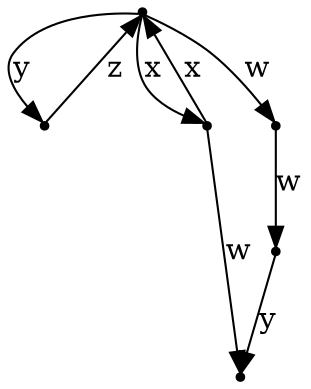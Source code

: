 digraph liza2 {
"Gv1" [shape=point];
"Gv1" -> "Gv2" [label="y"];
"Gv1" -> "Gv6" [label="x"];
"Gv1" -> "Gv3" [label="w"];
"Gv2" [shape=point];
"Gv2" -> "Gv1" [label="z"];
"Gv3" [shape=point];
"Gv3" -> "Gv4" [label="w"];
"Gv4" [shape=point];
"Gv4" -> "Gv5" [label="y"];
"Gv5" [shape=point];
"Gv6" [shape=point];
"Gv6" -> "Gv1" [label="x"];
"Gv6" -> "Gv5" [label="w"];
}
